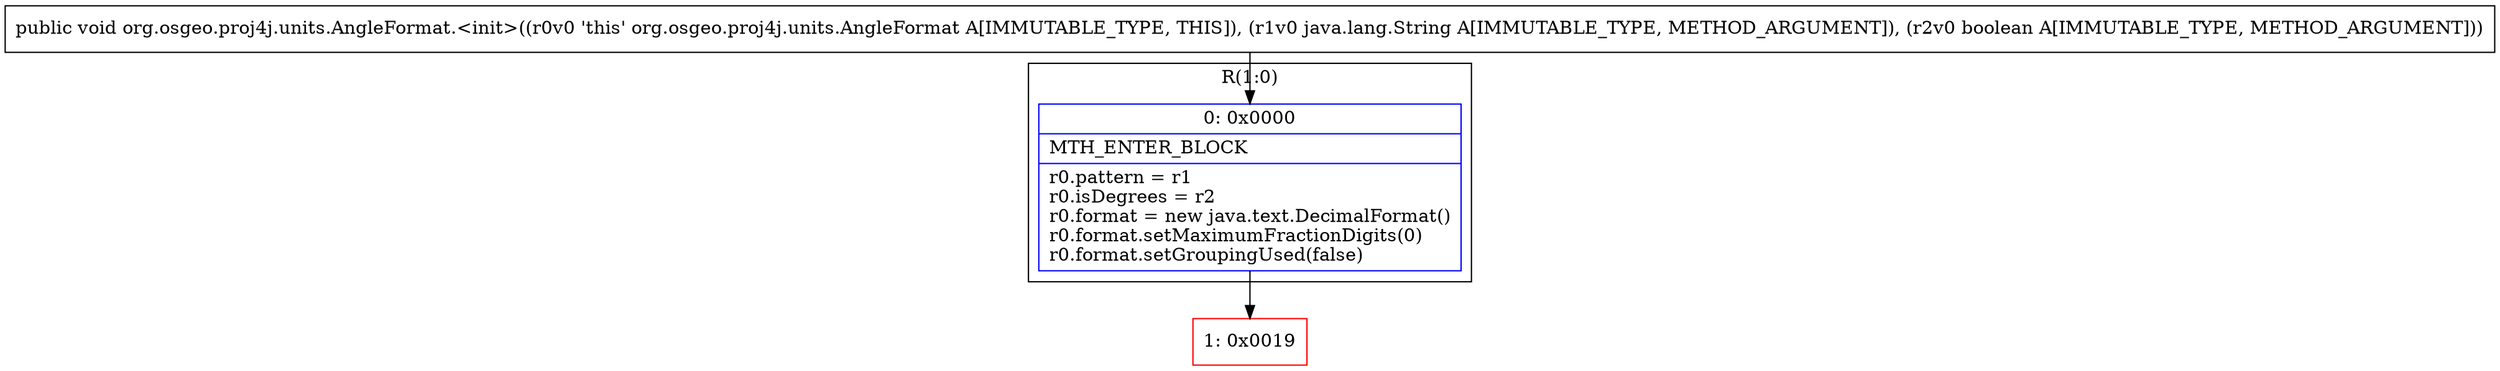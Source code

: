 digraph "CFG fororg.osgeo.proj4j.units.AngleFormat.\<init\>(Ljava\/lang\/String;Z)V" {
subgraph cluster_Region_1340569018 {
label = "R(1:0)";
node [shape=record,color=blue];
Node_0 [shape=record,label="{0\:\ 0x0000|MTH_ENTER_BLOCK\l|r0.pattern = r1\lr0.isDegrees = r2\lr0.format = new java.text.DecimalFormat()\lr0.format.setMaximumFractionDigits(0)\lr0.format.setGroupingUsed(false)\l}"];
}
Node_1 [shape=record,color=red,label="{1\:\ 0x0019}"];
MethodNode[shape=record,label="{public void org.osgeo.proj4j.units.AngleFormat.\<init\>((r0v0 'this' org.osgeo.proj4j.units.AngleFormat A[IMMUTABLE_TYPE, THIS]), (r1v0 java.lang.String A[IMMUTABLE_TYPE, METHOD_ARGUMENT]), (r2v0 boolean A[IMMUTABLE_TYPE, METHOD_ARGUMENT])) }"];
MethodNode -> Node_0;
Node_0 -> Node_1;
}

